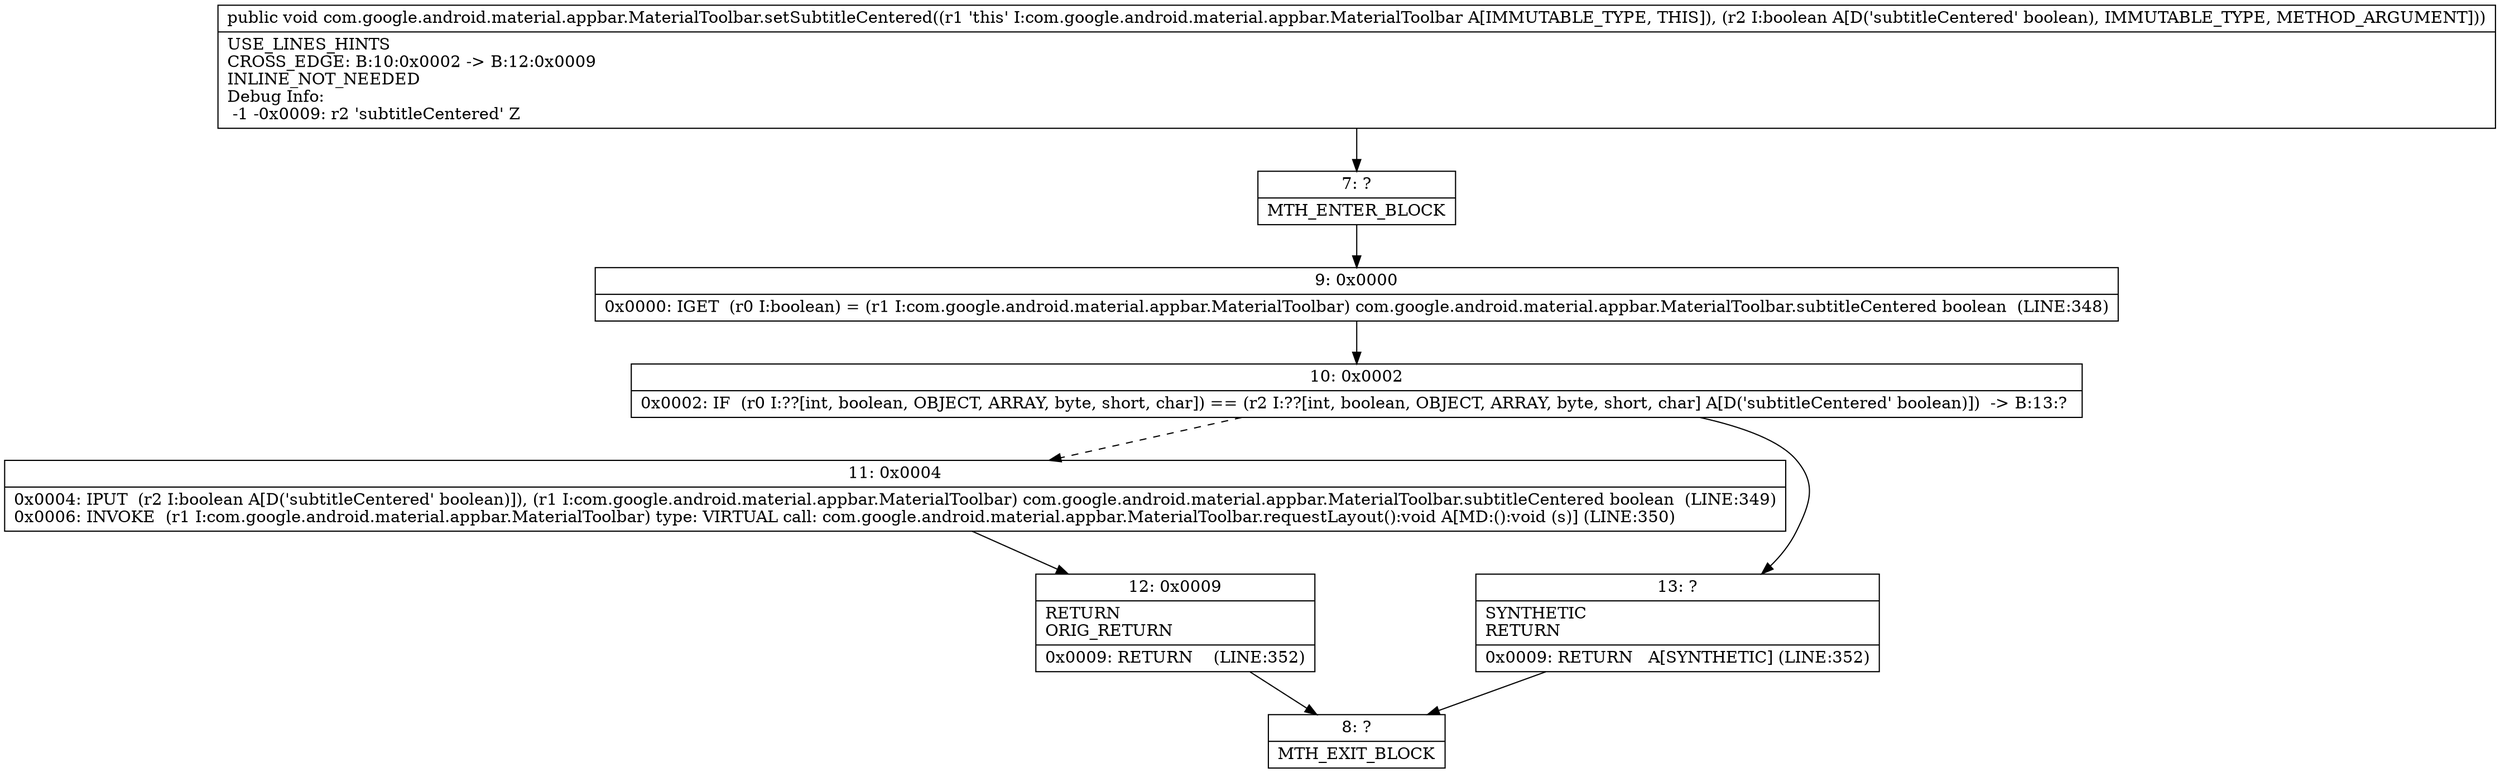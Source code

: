 digraph "CFG forcom.google.android.material.appbar.MaterialToolbar.setSubtitleCentered(Z)V" {
Node_7 [shape=record,label="{7\:\ ?|MTH_ENTER_BLOCK\l}"];
Node_9 [shape=record,label="{9\:\ 0x0000|0x0000: IGET  (r0 I:boolean) = (r1 I:com.google.android.material.appbar.MaterialToolbar) com.google.android.material.appbar.MaterialToolbar.subtitleCentered boolean  (LINE:348)\l}"];
Node_10 [shape=record,label="{10\:\ 0x0002|0x0002: IF  (r0 I:??[int, boolean, OBJECT, ARRAY, byte, short, char]) == (r2 I:??[int, boolean, OBJECT, ARRAY, byte, short, char] A[D('subtitleCentered' boolean)])  \-\> B:13:? \l}"];
Node_11 [shape=record,label="{11\:\ 0x0004|0x0004: IPUT  (r2 I:boolean A[D('subtitleCentered' boolean)]), (r1 I:com.google.android.material.appbar.MaterialToolbar) com.google.android.material.appbar.MaterialToolbar.subtitleCentered boolean  (LINE:349)\l0x0006: INVOKE  (r1 I:com.google.android.material.appbar.MaterialToolbar) type: VIRTUAL call: com.google.android.material.appbar.MaterialToolbar.requestLayout():void A[MD:():void (s)] (LINE:350)\l}"];
Node_12 [shape=record,label="{12\:\ 0x0009|RETURN\lORIG_RETURN\l|0x0009: RETURN    (LINE:352)\l}"];
Node_8 [shape=record,label="{8\:\ ?|MTH_EXIT_BLOCK\l}"];
Node_13 [shape=record,label="{13\:\ ?|SYNTHETIC\lRETURN\l|0x0009: RETURN   A[SYNTHETIC] (LINE:352)\l}"];
MethodNode[shape=record,label="{public void com.google.android.material.appbar.MaterialToolbar.setSubtitleCentered((r1 'this' I:com.google.android.material.appbar.MaterialToolbar A[IMMUTABLE_TYPE, THIS]), (r2 I:boolean A[D('subtitleCentered' boolean), IMMUTABLE_TYPE, METHOD_ARGUMENT]))  | USE_LINES_HINTS\lCROSS_EDGE: B:10:0x0002 \-\> B:12:0x0009\lINLINE_NOT_NEEDED\lDebug Info:\l  \-1 \-0x0009: r2 'subtitleCentered' Z\l}"];
MethodNode -> Node_7;Node_7 -> Node_9;
Node_9 -> Node_10;
Node_10 -> Node_11[style=dashed];
Node_10 -> Node_13;
Node_11 -> Node_12;
Node_12 -> Node_8;
Node_13 -> Node_8;
}

